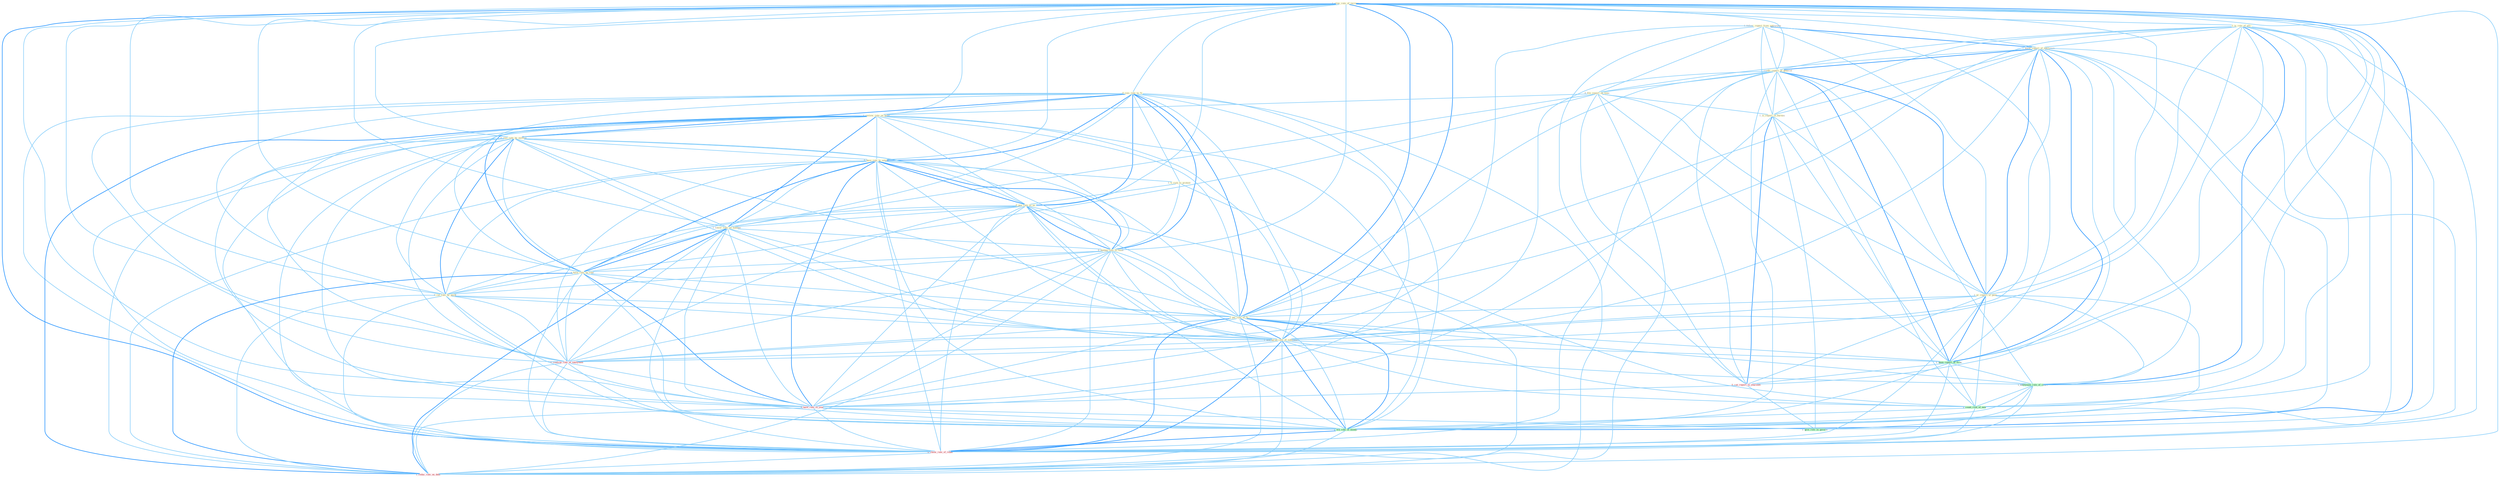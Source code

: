 Graph G{ 
    node
    [shape=polygon,style=filled,width=.5,height=.06,color="#BDFCC9",fixedsize=true,fontsize=4,
    fontcolor="#2f4f4f"];
    {node
    [color="#ffffe0", fontcolor="#8b7d6b"] "1_follow_report_from_entitynam " "1_slow_rate_of_increas " "1_is_role_of_alli " "1_know_report_of_entitynam " "1_credit_report_of_genocid " "0_rais_rate_to_% " "0_file_report_on_time " "1_review_rate_on_bond " "0_rais_rate_by_million " "0_have_rate_to_extent " "1_'s_risk_to_protest " "0_peg_rate_to_us " "1_is_report_in_bureau " "1_lower_rate_on_number " "0_manag_rate_to_level " "1_have_rate_on_vote " "0_cut_rate_by_point " "1_ar_report_of_gene " "1_pai_rate_of_% " "1_downgrad_rate_of_subsidiari "}
{node [color="#fff0f5", fontcolor="#b22222"] "0_ran_report_in_yearnum " "0_confirm_rate_at_entitynam " "0_have_rate_in_year " "0_choos_rate_of_rebat " "1_reduc_rate_on_debt "}
edge [color="#B0E2FF"];

	"1_follow_report_from_entitynam " -- "1_know_report_of_entitynam " [w="2", color="#1e90ff" , len=0.8];
	"1_follow_report_from_entitynam " -- "1_credit_report_of_genocid " [w="1", color="#87cefa" ];
	"1_follow_report_from_entitynam " -- "0_file_report_on_time " [w="1", color="#87cefa" ];
	"1_follow_report_from_entitynam " -- "1_is_report_in_bureau " [w="1", color="#87cefa" ];
	"1_follow_report_from_entitynam " -- "1_ar_report_of_gene " [w="1", color="#87cefa" ];
	"1_follow_report_from_entitynam " -- "1_been_report_of_firm " [w="1", color="#87cefa" ];
	"1_follow_report_from_entitynam " -- "0_ran_report_in_yearnum " [w="1", color="#87cefa" ];
	"1_follow_report_from_entitynam " -- "0_confirm_rate_at_entitynam " [w="1", color="#87cefa" ];
	"1_slow_rate_of_increas " -- "1_is_role_of_alli " [w="1", color="#87cefa" ];
	"1_slow_rate_of_increas " -- "1_know_report_of_entitynam " [w="1", color="#87cefa" ];
	"1_slow_rate_of_increas " -- "1_credit_report_of_genocid " [w="1", color="#87cefa" ];
	"1_slow_rate_of_increas " -- "0_rais_rate_to_% " [w="1", color="#87cefa" ];
	"1_slow_rate_of_increas " -- "1_review_rate_on_bond " [w="1", color="#87cefa" ];
	"1_slow_rate_of_increas " -- "0_rais_rate_by_million " [w="1", color="#87cefa" ];
	"1_slow_rate_of_increas " -- "0_have_rate_to_extent " [w="1", color="#87cefa" ];
	"1_slow_rate_of_increas " -- "0_peg_rate_to_us " [w="1", color="#87cefa" ];
	"1_slow_rate_of_increas " -- "1_lower_rate_on_number " [w="1", color="#87cefa" ];
	"1_slow_rate_of_increas " -- "0_manag_rate_to_level " [w="1", color="#87cefa" ];
	"1_slow_rate_of_increas " -- "1_have_rate_on_vote " [w="1", color="#87cefa" ];
	"1_slow_rate_of_increas " -- "0_cut_rate_by_point " [w="1", color="#87cefa" ];
	"1_slow_rate_of_increas " -- "1_ar_report_of_gene " [w="1", color="#87cefa" ];
	"1_slow_rate_of_increas " -- "1_pai_rate_of_% " [w="2", color="#1e90ff" , len=0.8];
	"1_slow_rate_of_increas " -- "1_downgrad_rate_of_subsidiari " [w="2", color="#1e90ff" , len=0.8];
	"1_slow_rate_of_increas " -- "1_been_report_of_firm " [w="1", color="#87cefa" ];
	"1_slow_rate_of_increas " -- "1_entitynam_role_of_court " [w="1", color="#87cefa" ];
	"1_slow_rate_of_increas " -- "1_count_risk_of_new " [w="1", color="#87cefa" ];
	"1_slow_rate_of_increas " -- "0_confirm_rate_at_entitynam " [w="1", color="#87cefa" ];
	"1_slow_rate_of_increas " -- "0_have_rate_in_year " [w="1", color="#87cefa" ];
	"1_slow_rate_of_increas " -- "1_wa_rate_of_month " [w="2", color="#1e90ff" , len=0.8];
	"1_slow_rate_of_increas " -- "0_choos_rate_of_rebat " [w="2", color="#1e90ff" , len=0.8];
	"1_slow_rate_of_increas " -- "1_reduc_rate_on_debt " [w="1", color="#87cefa" ];
	"1_is_role_of_alli " -- "1_know_report_of_entitynam " [w="1", color="#87cefa" ];
	"1_is_role_of_alli " -- "1_credit_report_of_genocid " [w="1", color="#87cefa" ];
	"1_is_role_of_alli " -- "1_is_report_in_bureau " [w="1", color="#87cefa" ];
	"1_is_role_of_alli " -- "1_ar_report_of_gene " [w="1", color="#87cefa" ];
	"1_is_role_of_alli " -- "1_pai_rate_of_% " [w="1", color="#87cefa" ];
	"1_is_role_of_alli " -- "1_downgrad_rate_of_subsidiari " [w="1", color="#87cefa" ];
	"1_is_role_of_alli " -- "1_been_report_of_firm " [w="1", color="#87cefa" ];
	"1_is_role_of_alli " -- "1_entitynam_role_of_court " [w="2", color="#1e90ff" , len=0.8];
	"1_is_role_of_alli " -- "1_count_risk_of_new " [w="1", color="#87cefa" ];
	"1_is_role_of_alli " -- "1_wa_rate_of_month " [w="1", color="#87cefa" ];
	"1_is_role_of_alli " -- "0_choos_rate_of_rebat " [w="1", color="#87cefa" ];
	"1_is_role_of_alli " -- "1_give_role_in_govern " [w="1", color="#87cefa" ];
	"1_know_report_of_entitynam " -- "1_credit_report_of_genocid " [w="2", color="#1e90ff" , len=0.8];
	"1_know_report_of_entitynam " -- "0_file_report_on_time " [w="1", color="#87cefa" ];
	"1_know_report_of_entitynam " -- "1_is_report_in_bureau " [w="1", color="#87cefa" ];
	"1_know_report_of_entitynam " -- "1_ar_report_of_gene " [w="2", color="#1e90ff" , len=0.8];
	"1_know_report_of_entitynam " -- "1_pai_rate_of_% " [w="1", color="#87cefa" ];
	"1_know_report_of_entitynam " -- "1_downgrad_rate_of_subsidiari " [w="1", color="#87cefa" ];
	"1_know_report_of_entitynam " -- "1_been_report_of_firm " [w="2", color="#1e90ff" , len=0.8];
	"1_know_report_of_entitynam " -- "1_entitynam_role_of_court " [w="1", color="#87cefa" ];
	"1_know_report_of_entitynam " -- "0_ran_report_in_yearnum " [w="1", color="#87cefa" ];
	"1_know_report_of_entitynam " -- "1_count_risk_of_new " [w="1", color="#87cefa" ];
	"1_know_report_of_entitynam " -- "0_confirm_rate_at_entitynam " [w="1", color="#87cefa" ];
	"1_know_report_of_entitynam " -- "1_wa_rate_of_month " [w="1", color="#87cefa" ];
	"1_know_report_of_entitynam " -- "0_choos_rate_of_rebat " [w="1", color="#87cefa" ];
	"1_credit_report_of_genocid " -- "0_file_report_on_time " [w="1", color="#87cefa" ];
	"1_credit_report_of_genocid " -- "1_is_report_in_bureau " [w="1", color="#87cefa" ];
	"1_credit_report_of_genocid " -- "1_ar_report_of_gene " [w="2", color="#1e90ff" , len=0.8];
	"1_credit_report_of_genocid " -- "1_pai_rate_of_% " [w="1", color="#87cefa" ];
	"1_credit_report_of_genocid " -- "1_downgrad_rate_of_subsidiari " [w="1", color="#87cefa" ];
	"1_credit_report_of_genocid " -- "1_been_report_of_firm " [w="2", color="#1e90ff" , len=0.8];
	"1_credit_report_of_genocid " -- "1_entitynam_role_of_court " [w="1", color="#87cefa" ];
	"1_credit_report_of_genocid " -- "0_ran_report_in_yearnum " [w="1", color="#87cefa" ];
	"1_credit_report_of_genocid " -- "1_count_risk_of_new " [w="1", color="#87cefa" ];
	"1_credit_report_of_genocid " -- "1_wa_rate_of_month " [w="1", color="#87cefa" ];
	"1_credit_report_of_genocid " -- "0_choos_rate_of_rebat " [w="1", color="#87cefa" ];
	"0_rais_rate_to_% " -- "1_review_rate_on_bond " [w="1", color="#87cefa" ];
	"0_rais_rate_to_% " -- "0_rais_rate_by_million " [w="2", color="#1e90ff" , len=0.8];
	"0_rais_rate_to_% " -- "0_have_rate_to_extent " [w="2", color="#1e90ff" , len=0.8];
	"0_rais_rate_to_% " -- "1_'s_risk_to_protest " [w="1", color="#87cefa" ];
	"0_rais_rate_to_% " -- "0_peg_rate_to_us " [w="2", color="#1e90ff" , len=0.8];
	"0_rais_rate_to_% " -- "1_lower_rate_on_number " [w="1", color="#87cefa" ];
	"0_rais_rate_to_% " -- "0_manag_rate_to_level " [w="2", color="#1e90ff" , len=0.8];
	"0_rais_rate_to_% " -- "1_have_rate_on_vote " [w="1", color="#87cefa" ];
	"0_rais_rate_to_% " -- "0_cut_rate_by_point " [w="1", color="#87cefa" ];
	"0_rais_rate_to_% " -- "1_pai_rate_of_% " [w="2", color="#1e90ff" , len=0.8];
	"0_rais_rate_to_% " -- "1_downgrad_rate_of_subsidiari " [w="1", color="#87cefa" ];
	"0_rais_rate_to_% " -- "0_confirm_rate_at_entitynam " [w="1", color="#87cefa" ];
	"0_rais_rate_to_% " -- "0_have_rate_in_year " [w="1", color="#87cefa" ];
	"0_rais_rate_to_% " -- "1_wa_rate_of_month " [w="1", color="#87cefa" ];
	"0_rais_rate_to_% " -- "0_choos_rate_of_rebat " [w="1", color="#87cefa" ];
	"0_rais_rate_to_% " -- "1_reduc_rate_on_debt " [w="1", color="#87cefa" ];
	"0_file_report_on_time " -- "1_review_rate_on_bond " [w="1", color="#87cefa" ];
	"0_file_report_on_time " -- "1_is_report_in_bureau " [w="1", color="#87cefa" ];
	"0_file_report_on_time " -- "1_lower_rate_on_number " [w="1", color="#87cefa" ];
	"0_file_report_on_time " -- "1_have_rate_on_vote " [w="1", color="#87cefa" ];
	"0_file_report_on_time " -- "1_ar_report_of_gene " [w="1", color="#87cefa" ];
	"0_file_report_on_time " -- "1_been_report_of_firm " [w="1", color="#87cefa" ];
	"0_file_report_on_time " -- "0_ran_report_in_yearnum " [w="1", color="#87cefa" ];
	"0_file_report_on_time " -- "1_reduc_rate_on_debt " [w="1", color="#87cefa" ];
	"1_review_rate_on_bond " -- "0_rais_rate_by_million " [w="1", color="#87cefa" ];
	"1_review_rate_on_bond " -- "0_have_rate_to_extent " [w="1", color="#87cefa" ];
	"1_review_rate_on_bond " -- "0_peg_rate_to_us " [w="1", color="#87cefa" ];
	"1_review_rate_on_bond " -- "1_lower_rate_on_number " [w="2", color="#1e90ff" , len=0.8];
	"1_review_rate_on_bond " -- "0_manag_rate_to_level " [w="1", color="#87cefa" ];
	"1_review_rate_on_bond " -- "1_have_rate_on_vote " [w="2", color="#1e90ff" , len=0.8];
	"1_review_rate_on_bond " -- "0_cut_rate_by_point " [w="1", color="#87cefa" ];
	"1_review_rate_on_bond " -- "1_pai_rate_of_% " [w="1", color="#87cefa" ];
	"1_review_rate_on_bond " -- "1_downgrad_rate_of_subsidiari " [w="1", color="#87cefa" ];
	"1_review_rate_on_bond " -- "0_confirm_rate_at_entitynam " [w="1", color="#87cefa" ];
	"1_review_rate_on_bond " -- "0_have_rate_in_year " [w="1", color="#87cefa" ];
	"1_review_rate_on_bond " -- "1_wa_rate_of_month " [w="1", color="#87cefa" ];
	"1_review_rate_on_bond " -- "0_choos_rate_of_rebat " [w="1", color="#87cefa" ];
	"1_review_rate_on_bond " -- "1_reduc_rate_on_debt " [w="2", color="#1e90ff" , len=0.8];
	"0_rais_rate_by_million " -- "0_have_rate_to_extent " [w="1", color="#87cefa" ];
	"0_rais_rate_by_million " -- "0_peg_rate_to_us " [w="1", color="#87cefa" ];
	"0_rais_rate_by_million " -- "1_lower_rate_on_number " [w="1", color="#87cefa" ];
	"0_rais_rate_by_million " -- "0_manag_rate_to_level " [w="1", color="#87cefa" ];
	"0_rais_rate_by_million " -- "1_have_rate_on_vote " [w="1", color="#87cefa" ];
	"0_rais_rate_by_million " -- "0_cut_rate_by_point " [w="2", color="#1e90ff" , len=0.8];
	"0_rais_rate_by_million " -- "1_pai_rate_of_% " [w="1", color="#87cefa" ];
	"0_rais_rate_by_million " -- "1_downgrad_rate_of_subsidiari " [w="1", color="#87cefa" ];
	"0_rais_rate_by_million " -- "0_confirm_rate_at_entitynam " [w="1", color="#87cefa" ];
	"0_rais_rate_by_million " -- "0_have_rate_in_year " [w="1", color="#87cefa" ];
	"0_rais_rate_by_million " -- "1_wa_rate_of_month " [w="1", color="#87cefa" ];
	"0_rais_rate_by_million " -- "0_choos_rate_of_rebat " [w="1", color="#87cefa" ];
	"0_rais_rate_by_million " -- "1_reduc_rate_on_debt " [w="1", color="#87cefa" ];
	"0_have_rate_to_extent " -- "1_'s_risk_to_protest " [w="1", color="#87cefa" ];
	"0_have_rate_to_extent " -- "0_peg_rate_to_us " [w="2", color="#1e90ff" , len=0.8];
	"0_have_rate_to_extent " -- "1_lower_rate_on_number " [w="1", color="#87cefa" ];
	"0_have_rate_to_extent " -- "0_manag_rate_to_level " [w="2", color="#1e90ff" , len=0.8];
	"0_have_rate_to_extent " -- "1_have_rate_on_vote " [w="2", color="#1e90ff" , len=0.8];
	"0_have_rate_to_extent " -- "0_cut_rate_by_point " [w="1", color="#87cefa" ];
	"0_have_rate_to_extent " -- "1_pai_rate_of_% " [w="1", color="#87cefa" ];
	"0_have_rate_to_extent " -- "1_downgrad_rate_of_subsidiari " [w="1", color="#87cefa" ];
	"0_have_rate_to_extent " -- "0_confirm_rate_at_entitynam " [w="1", color="#87cefa" ];
	"0_have_rate_to_extent " -- "0_have_rate_in_year " [w="2", color="#1e90ff" , len=0.8];
	"0_have_rate_to_extent " -- "1_wa_rate_of_month " [w="1", color="#87cefa" ];
	"0_have_rate_to_extent " -- "0_choos_rate_of_rebat " [w="1", color="#87cefa" ];
	"0_have_rate_to_extent " -- "1_reduc_rate_on_debt " [w="1", color="#87cefa" ];
	"1_'s_risk_to_protest " -- "0_peg_rate_to_us " [w="1", color="#87cefa" ];
	"1_'s_risk_to_protest " -- "0_manag_rate_to_level " [w="1", color="#87cefa" ];
	"1_'s_risk_to_protest " -- "1_count_risk_of_new " [w="1", color="#87cefa" ];
	"0_peg_rate_to_us " -- "1_lower_rate_on_number " [w="1", color="#87cefa" ];
	"0_peg_rate_to_us " -- "0_manag_rate_to_level " [w="2", color="#1e90ff" , len=0.8];
	"0_peg_rate_to_us " -- "1_have_rate_on_vote " [w="1", color="#87cefa" ];
	"0_peg_rate_to_us " -- "0_cut_rate_by_point " [w="1", color="#87cefa" ];
	"0_peg_rate_to_us " -- "1_pai_rate_of_% " [w="1", color="#87cefa" ];
	"0_peg_rate_to_us " -- "1_downgrad_rate_of_subsidiari " [w="1", color="#87cefa" ];
	"0_peg_rate_to_us " -- "0_confirm_rate_at_entitynam " [w="1", color="#87cefa" ];
	"0_peg_rate_to_us " -- "0_have_rate_in_year " [w="1", color="#87cefa" ];
	"0_peg_rate_to_us " -- "1_wa_rate_of_month " [w="1", color="#87cefa" ];
	"0_peg_rate_to_us " -- "0_choos_rate_of_rebat " [w="1", color="#87cefa" ];
	"0_peg_rate_to_us " -- "1_reduc_rate_on_debt " [w="1", color="#87cefa" ];
	"1_is_report_in_bureau " -- "1_ar_report_of_gene " [w="1", color="#87cefa" ];
	"1_is_report_in_bureau " -- "1_been_report_of_firm " [w="1", color="#87cefa" ];
	"1_is_report_in_bureau " -- "0_ran_report_in_yearnum " [w="2", color="#1e90ff" , len=0.8];
	"1_is_report_in_bureau " -- "0_have_rate_in_year " [w="1", color="#87cefa" ];
	"1_is_report_in_bureau " -- "1_give_role_in_govern " [w="1", color="#87cefa" ];
	"1_lower_rate_on_number " -- "0_manag_rate_to_level " [w="1", color="#87cefa" ];
	"1_lower_rate_on_number " -- "1_have_rate_on_vote " [w="2", color="#1e90ff" , len=0.8];
	"1_lower_rate_on_number " -- "0_cut_rate_by_point " [w="1", color="#87cefa" ];
	"1_lower_rate_on_number " -- "1_pai_rate_of_% " [w="1", color="#87cefa" ];
	"1_lower_rate_on_number " -- "1_downgrad_rate_of_subsidiari " [w="1", color="#87cefa" ];
	"1_lower_rate_on_number " -- "0_confirm_rate_at_entitynam " [w="1", color="#87cefa" ];
	"1_lower_rate_on_number " -- "0_have_rate_in_year " [w="1", color="#87cefa" ];
	"1_lower_rate_on_number " -- "1_wa_rate_of_month " [w="1", color="#87cefa" ];
	"1_lower_rate_on_number " -- "0_choos_rate_of_rebat " [w="1", color="#87cefa" ];
	"1_lower_rate_on_number " -- "1_reduc_rate_on_debt " [w="2", color="#1e90ff" , len=0.8];
	"0_manag_rate_to_level " -- "1_have_rate_on_vote " [w="1", color="#87cefa" ];
	"0_manag_rate_to_level " -- "0_cut_rate_by_point " [w="1", color="#87cefa" ];
	"0_manag_rate_to_level " -- "1_pai_rate_of_% " [w="1", color="#87cefa" ];
	"0_manag_rate_to_level " -- "1_downgrad_rate_of_subsidiari " [w="1", color="#87cefa" ];
	"0_manag_rate_to_level " -- "0_confirm_rate_at_entitynam " [w="1", color="#87cefa" ];
	"0_manag_rate_to_level " -- "0_have_rate_in_year " [w="1", color="#87cefa" ];
	"0_manag_rate_to_level " -- "1_wa_rate_of_month " [w="1", color="#87cefa" ];
	"0_manag_rate_to_level " -- "0_choos_rate_of_rebat " [w="1", color="#87cefa" ];
	"0_manag_rate_to_level " -- "1_reduc_rate_on_debt " [w="1", color="#87cefa" ];
	"1_have_rate_on_vote " -- "0_cut_rate_by_point " [w="1", color="#87cefa" ];
	"1_have_rate_on_vote " -- "1_pai_rate_of_% " [w="1", color="#87cefa" ];
	"1_have_rate_on_vote " -- "1_downgrad_rate_of_subsidiari " [w="1", color="#87cefa" ];
	"1_have_rate_on_vote " -- "0_confirm_rate_at_entitynam " [w="1", color="#87cefa" ];
	"1_have_rate_on_vote " -- "0_have_rate_in_year " [w="2", color="#1e90ff" , len=0.8];
	"1_have_rate_on_vote " -- "1_wa_rate_of_month " [w="1", color="#87cefa" ];
	"1_have_rate_on_vote " -- "0_choos_rate_of_rebat " [w="1", color="#87cefa" ];
	"1_have_rate_on_vote " -- "1_reduc_rate_on_debt " [w="2", color="#1e90ff" , len=0.8];
	"0_cut_rate_by_point " -- "1_pai_rate_of_% " [w="1", color="#87cefa" ];
	"0_cut_rate_by_point " -- "1_downgrad_rate_of_subsidiari " [w="1", color="#87cefa" ];
	"0_cut_rate_by_point " -- "0_confirm_rate_at_entitynam " [w="1", color="#87cefa" ];
	"0_cut_rate_by_point " -- "0_have_rate_in_year " [w="1", color="#87cefa" ];
	"0_cut_rate_by_point " -- "1_wa_rate_of_month " [w="1", color="#87cefa" ];
	"0_cut_rate_by_point " -- "0_choos_rate_of_rebat " [w="1", color="#87cefa" ];
	"0_cut_rate_by_point " -- "1_reduc_rate_on_debt " [w="1", color="#87cefa" ];
	"1_ar_report_of_gene " -- "1_pai_rate_of_% " [w="1", color="#87cefa" ];
	"1_ar_report_of_gene " -- "1_downgrad_rate_of_subsidiari " [w="1", color="#87cefa" ];
	"1_ar_report_of_gene " -- "1_been_report_of_firm " [w="2", color="#1e90ff" , len=0.8];
	"1_ar_report_of_gene " -- "1_entitynam_role_of_court " [w="1", color="#87cefa" ];
	"1_ar_report_of_gene " -- "0_ran_report_in_yearnum " [w="1", color="#87cefa" ];
	"1_ar_report_of_gene " -- "1_count_risk_of_new " [w="1", color="#87cefa" ];
	"1_ar_report_of_gene " -- "1_wa_rate_of_month " [w="1", color="#87cefa" ];
	"1_ar_report_of_gene " -- "0_choos_rate_of_rebat " [w="1", color="#87cefa" ];
	"1_pai_rate_of_% " -- "1_downgrad_rate_of_subsidiari " [w="2", color="#1e90ff" , len=0.8];
	"1_pai_rate_of_% " -- "1_been_report_of_firm " [w="1", color="#87cefa" ];
	"1_pai_rate_of_% " -- "1_entitynam_role_of_court " [w="1", color="#87cefa" ];
	"1_pai_rate_of_% " -- "1_count_risk_of_new " [w="1", color="#87cefa" ];
	"1_pai_rate_of_% " -- "0_confirm_rate_at_entitynam " [w="1", color="#87cefa" ];
	"1_pai_rate_of_% " -- "0_have_rate_in_year " [w="1", color="#87cefa" ];
	"1_pai_rate_of_% " -- "1_wa_rate_of_month " [w="2", color="#1e90ff" , len=0.8];
	"1_pai_rate_of_% " -- "0_choos_rate_of_rebat " [w="2", color="#1e90ff" , len=0.8];
	"1_pai_rate_of_% " -- "1_reduc_rate_on_debt " [w="1", color="#87cefa" ];
	"1_downgrad_rate_of_subsidiari " -- "1_been_report_of_firm " [w="1", color="#87cefa" ];
	"1_downgrad_rate_of_subsidiari " -- "1_entitynam_role_of_court " [w="1", color="#87cefa" ];
	"1_downgrad_rate_of_subsidiari " -- "1_count_risk_of_new " [w="1", color="#87cefa" ];
	"1_downgrad_rate_of_subsidiari " -- "0_confirm_rate_at_entitynam " [w="1", color="#87cefa" ];
	"1_downgrad_rate_of_subsidiari " -- "0_have_rate_in_year " [w="1", color="#87cefa" ];
	"1_downgrad_rate_of_subsidiari " -- "1_wa_rate_of_month " [w="2", color="#1e90ff" , len=0.8];
	"1_downgrad_rate_of_subsidiari " -- "0_choos_rate_of_rebat " [w="2", color="#1e90ff" , len=0.8];
	"1_downgrad_rate_of_subsidiari " -- "1_reduc_rate_on_debt " [w="1", color="#87cefa" ];
	"1_been_report_of_firm " -- "1_entitynam_role_of_court " [w="1", color="#87cefa" ];
	"1_been_report_of_firm " -- "0_ran_report_in_yearnum " [w="1", color="#87cefa" ];
	"1_been_report_of_firm " -- "1_count_risk_of_new " [w="1", color="#87cefa" ];
	"1_been_report_of_firm " -- "1_wa_rate_of_month " [w="1", color="#87cefa" ];
	"1_been_report_of_firm " -- "0_choos_rate_of_rebat " [w="1", color="#87cefa" ];
	"1_entitynam_role_of_court " -- "1_count_risk_of_new " [w="1", color="#87cefa" ];
	"1_entitynam_role_of_court " -- "1_wa_rate_of_month " [w="1", color="#87cefa" ];
	"1_entitynam_role_of_court " -- "0_choos_rate_of_rebat " [w="1", color="#87cefa" ];
	"1_entitynam_role_of_court " -- "1_give_role_in_govern " [w="1", color="#87cefa" ];
	"0_ran_report_in_yearnum " -- "0_have_rate_in_year " [w="1", color="#87cefa" ];
	"0_ran_report_in_yearnum " -- "1_give_role_in_govern " [w="1", color="#87cefa" ];
	"1_count_risk_of_new " -- "1_wa_rate_of_month " [w="1", color="#87cefa" ];
	"1_count_risk_of_new " -- "0_choos_rate_of_rebat " [w="1", color="#87cefa" ];
	"0_confirm_rate_at_entitynam " -- "0_have_rate_in_year " [w="1", color="#87cefa" ];
	"0_confirm_rate_at_entitynam " -- "1_wa_rate_of_month " [w="1", color="#87cefa" ];
	"0_confirm_rate_at_entitynam " -- "0_choos_rate_of_rebat " [w="1", color="#87cefa" ];
	"0_confirm_rate_at_entitynam " -- "1_reduc_rate_on_debt " [w="1", color="#87cefa" ];
	"0_have_rate_in_year " -- "1_wa_rate_of_month " [w="1", color="#87cefa" ];
	"0_have_rate_in_year " -- "0_choos_rate_of_rebat " [w="1", color="#87cefa" ];
	"0_have_rate_in_year " -- "1_reduc_rate_on_debt " [w="1", color="#87cefa" ];
	"0_have_rate_in_year " -- "1_give_role_in_govern " [w="1", color="#87cefa" ];
	"1_wa_rate_of_month " -- "0_choos_rate_of_rebat " [w="2", color="#1e90ff" , len=0.8];
	"1_wa_rate_of_month " -- "1_reduc_rate_on_debt " [w="1", color="#87cefa" ];
	"0_choos_rate_of_rebat " -- "1_reduc_rate_on_debt " [w="1", color="#87cefa" ];
}